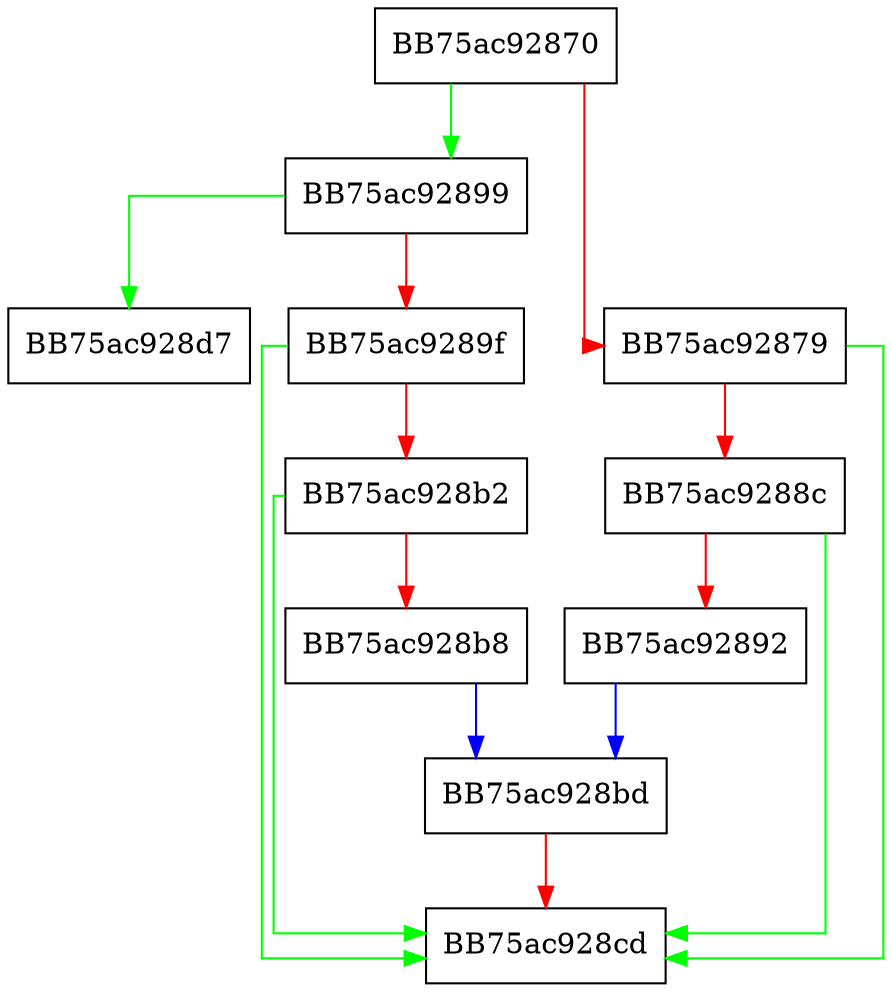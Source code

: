 digraph ProcessNotificationEx {
  node [shape="box"];
  graph [splines=ortho];
  BB75ac92870 -> BB75ac92899 [color="green"];
  BB75ac92870 -> BB75ac92879 [color="red"];
  BB75ac92879 -> BB75ac928cd [color="green"];
  BB75ac92879 -> BB75ac9288c [color="red"];
  BB75ac9288c -> BB75ac928cd [color="green"];
  BB75ac9288c -> BB75ac92892 [color="red"];
  BB75ac92892 -> BB75ac928bd [color="blue"];
  BB75ac92899 -> BB75ac928d7 [color="green"];
  BB75ac92899 -> BB75ac9289f [color="red"];
  BB75ac9289f -> BB75ac928cd [color="green"];
  BB75ac9289f -> BB75ac928b2 [color="red"];
  BB75ac928b2 -> BB75ac928cd [color="green"];
  BB75ac928b2 -> BB75ac928b8 [color="red"];
  BB75ac928b8 -> BB75ac928bd [color="blue"];
  BB75ac928bd -> BB75ac928cd [color="red"];
}